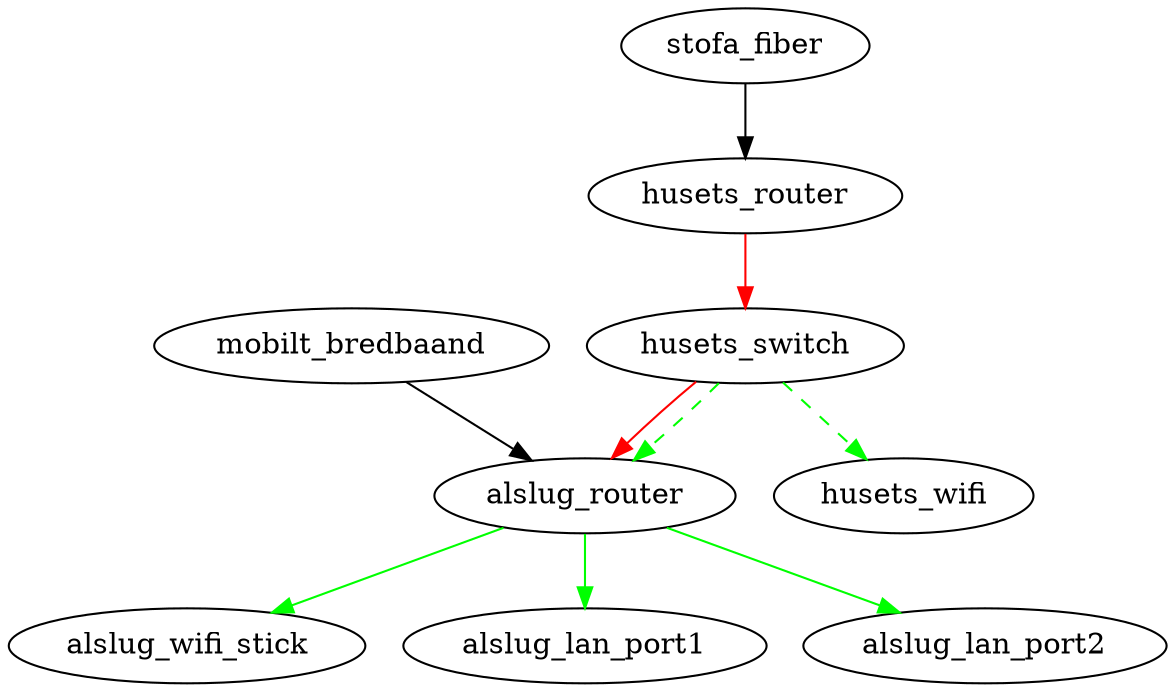 digraph xxx {
  stofa_fiber -> husets_router;
  husets_router -> husets_switch -> alslug_router [ color=red weigth=10 ];
  mobilt_bredbaand -> alslug_router;
  alslug_router -> { alslug_wifi_stick alslug_lan_port1 alslug_lan_port2 } [ color=green weight=10 ];
  husets_switch -> { alslug_router husets_wifi } [ color=green style=dashed ];
}
